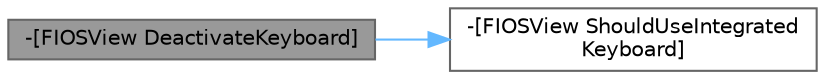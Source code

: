digraph "-[FIOSView DeactivateKeyboard]"
{
 // INTERACTIVE_SVG=YES
 // LATEX_PDF_SIZE
  bgcolor="transparent";
  edge [fontname=Helvetica,fontsize=10,labelfontname=Helvetica,labelfontsize=10];
  node [fontname=Helvetica,fontsize=10,shape=box,height=0.2,width=0.4];
  rankdir="LR";
  Node1 [id="Node000001",label="-[FIOSView DeactivateKeyboard]",height=0.2,width=0.4,color="gray40", fillcolor="grey60", style="filled", fontcolor="black",tooltip=" "];
  Node1 -> Node2 [id="edge1_Node000001_Node000002",color="steelblue1",style="solid",tooltip=" "];
  Node2 [id="Node000002",label="-[FIOSView ShouldUseIntegrated\lKeyboard]",height=0.2,width=0.4,color="grey40", fillcolor="white", style="filled",URL="$df/d36/interfaceFIOSView.html#a82f519c72e789685e0471dbffbf11049",tooltip=" "];
}
